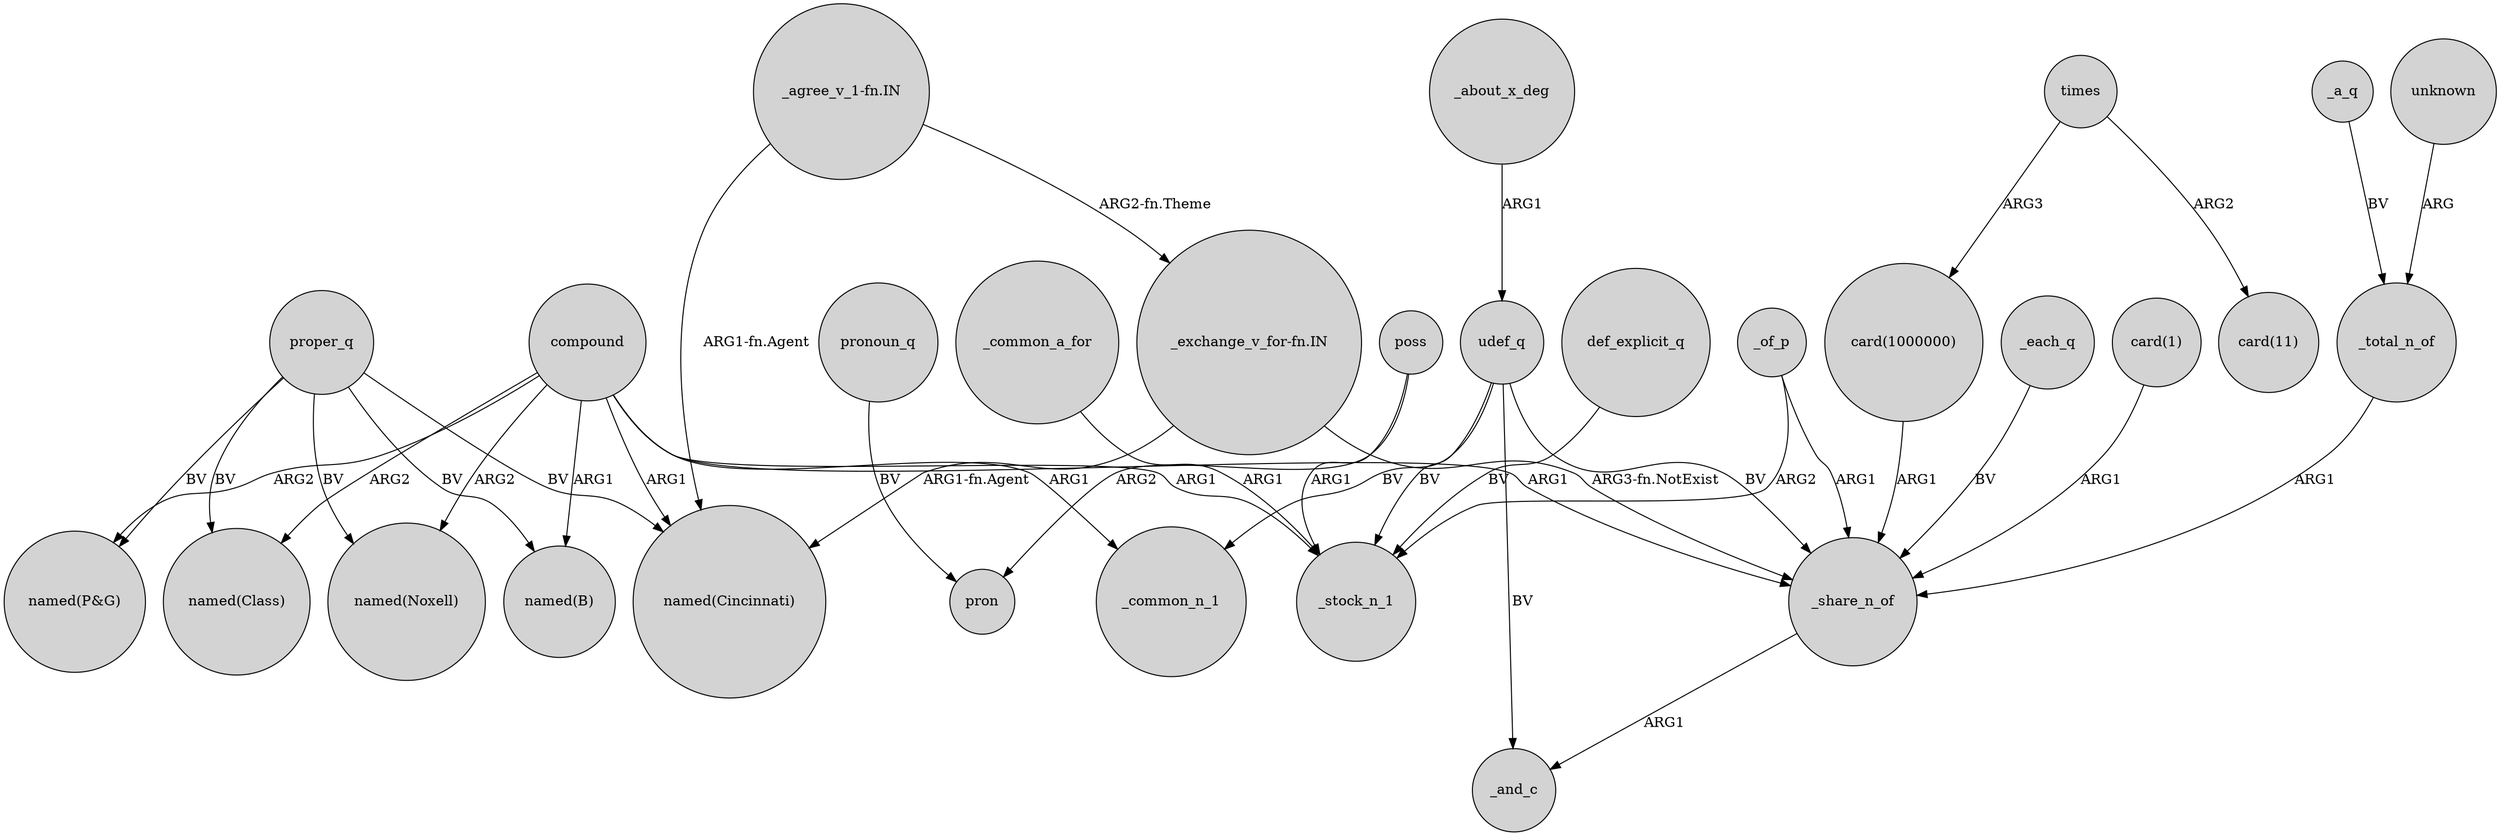 digraph {
	node [shape=circle style=filled]
	_of_p -> _share_n_of [label=ARG1]
	udef_q -> _common_n_1 [label=BV]
	proper_q -> "named(Class)" [label=BV]
	"_agree_v_1-fn.IN" -> "named(Cincinnati)" [label="ARG1-fn.Agent"]
	poss -> pron [label=ARG2]
	compound -> "named(Cincinnati)" [label=ARG1]
	unknown -> _total_n_of [label=ARG]
	_each_q -> _share_n_of [label=BV]
	poss -> _stock_n_1 [label=ARG1]
	proper_q -> "named(P&G)" [label=BV]
	compound -> _stock_n_1 [label=ARG1]
	proper_q -> "named(Cincinnati)" [label=BV]
	proper_q -> "named(B)" [label=BV]
	def_explicit_q -> _stock_n_1 [label=BV]
	_about_x_deg -> udef_q [label=ARG1]
	_share_n_of -> _and_c [label=ARG1]
	proper_q -> "named(Noxell)" [label=BV]
	_total_n_of -> _share_n_of [label=ARG1]
	pronoun_q -> pron [label=BV]
	"_exchange_v_for-fn.IN" -> "named(Cincinnati)" [label="ARG1-fn.Agent"]
	udef_q -> _stock_n_1 [label=BV]
	times -> "card(1000000)" [label=ARG3]
	compound -> _share_n_of [label=ARG1]
	"card(1)" -> _share_n_of [label=ARG1]
	udef_q -> _share_n_of [label=BV]
	compound -> "named(Class)" [label=ARG2]
	"card(1000000)" -> _share_n_of [label=ARG1]
	"_agree_v_1-fn.IN" -> "_exchange_v_for-fn.IN" [label="ARG2-fn.Theme"]
	"_exchange_v_for-fn.IN" -> _share_n_of [label="ARG3-fn.NotExist"]
	_common_a_for -> _stock_n_1 [label=ARG1]
	_of_p -> _stock_n_1 [label=ARG2]
	compound -> "named(B)" [label=ARG1]
	_a_q -> _total_n_of [label=BV]
	udef_q -> _and_c [label=BV]
	compound -> "named(P&G)" [label=ARG2]
	compound -> _common_n_1 [label=ARG1]
	compound -> "named(Noxell)" [label=ARG2]
	times -> "card(11)" [label=ARG2]
}
